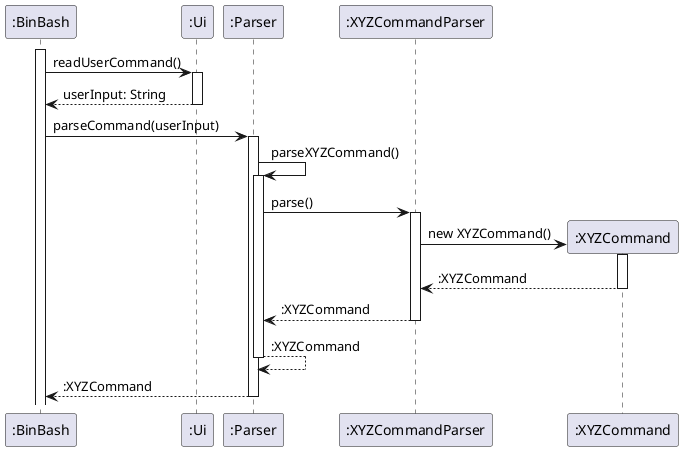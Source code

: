 @startuml

participant ":BinBash"
activate ":BinBash"

":BinBash" -> ":Ui" : readUserCommand()
activate ":Ui"
return userInput: String

":BinBash" -> ":Parser" : parseCommand(userInput)
activate ":Parser"
":Parser" -> ":Parser" : parseXYZCommand()
activate ":Parser"
":Parser" -> ":XYZCommandParser" : parse()
activate ":XYZCommandParser"
":XYZCommandParser" -> ":XYZCommand" ** : new XYZCommand()
activate ":XYZCommand"
return :XYZCommand
return :XYZCommand
return :XYZCommand
return :XYZCommand

@enduml